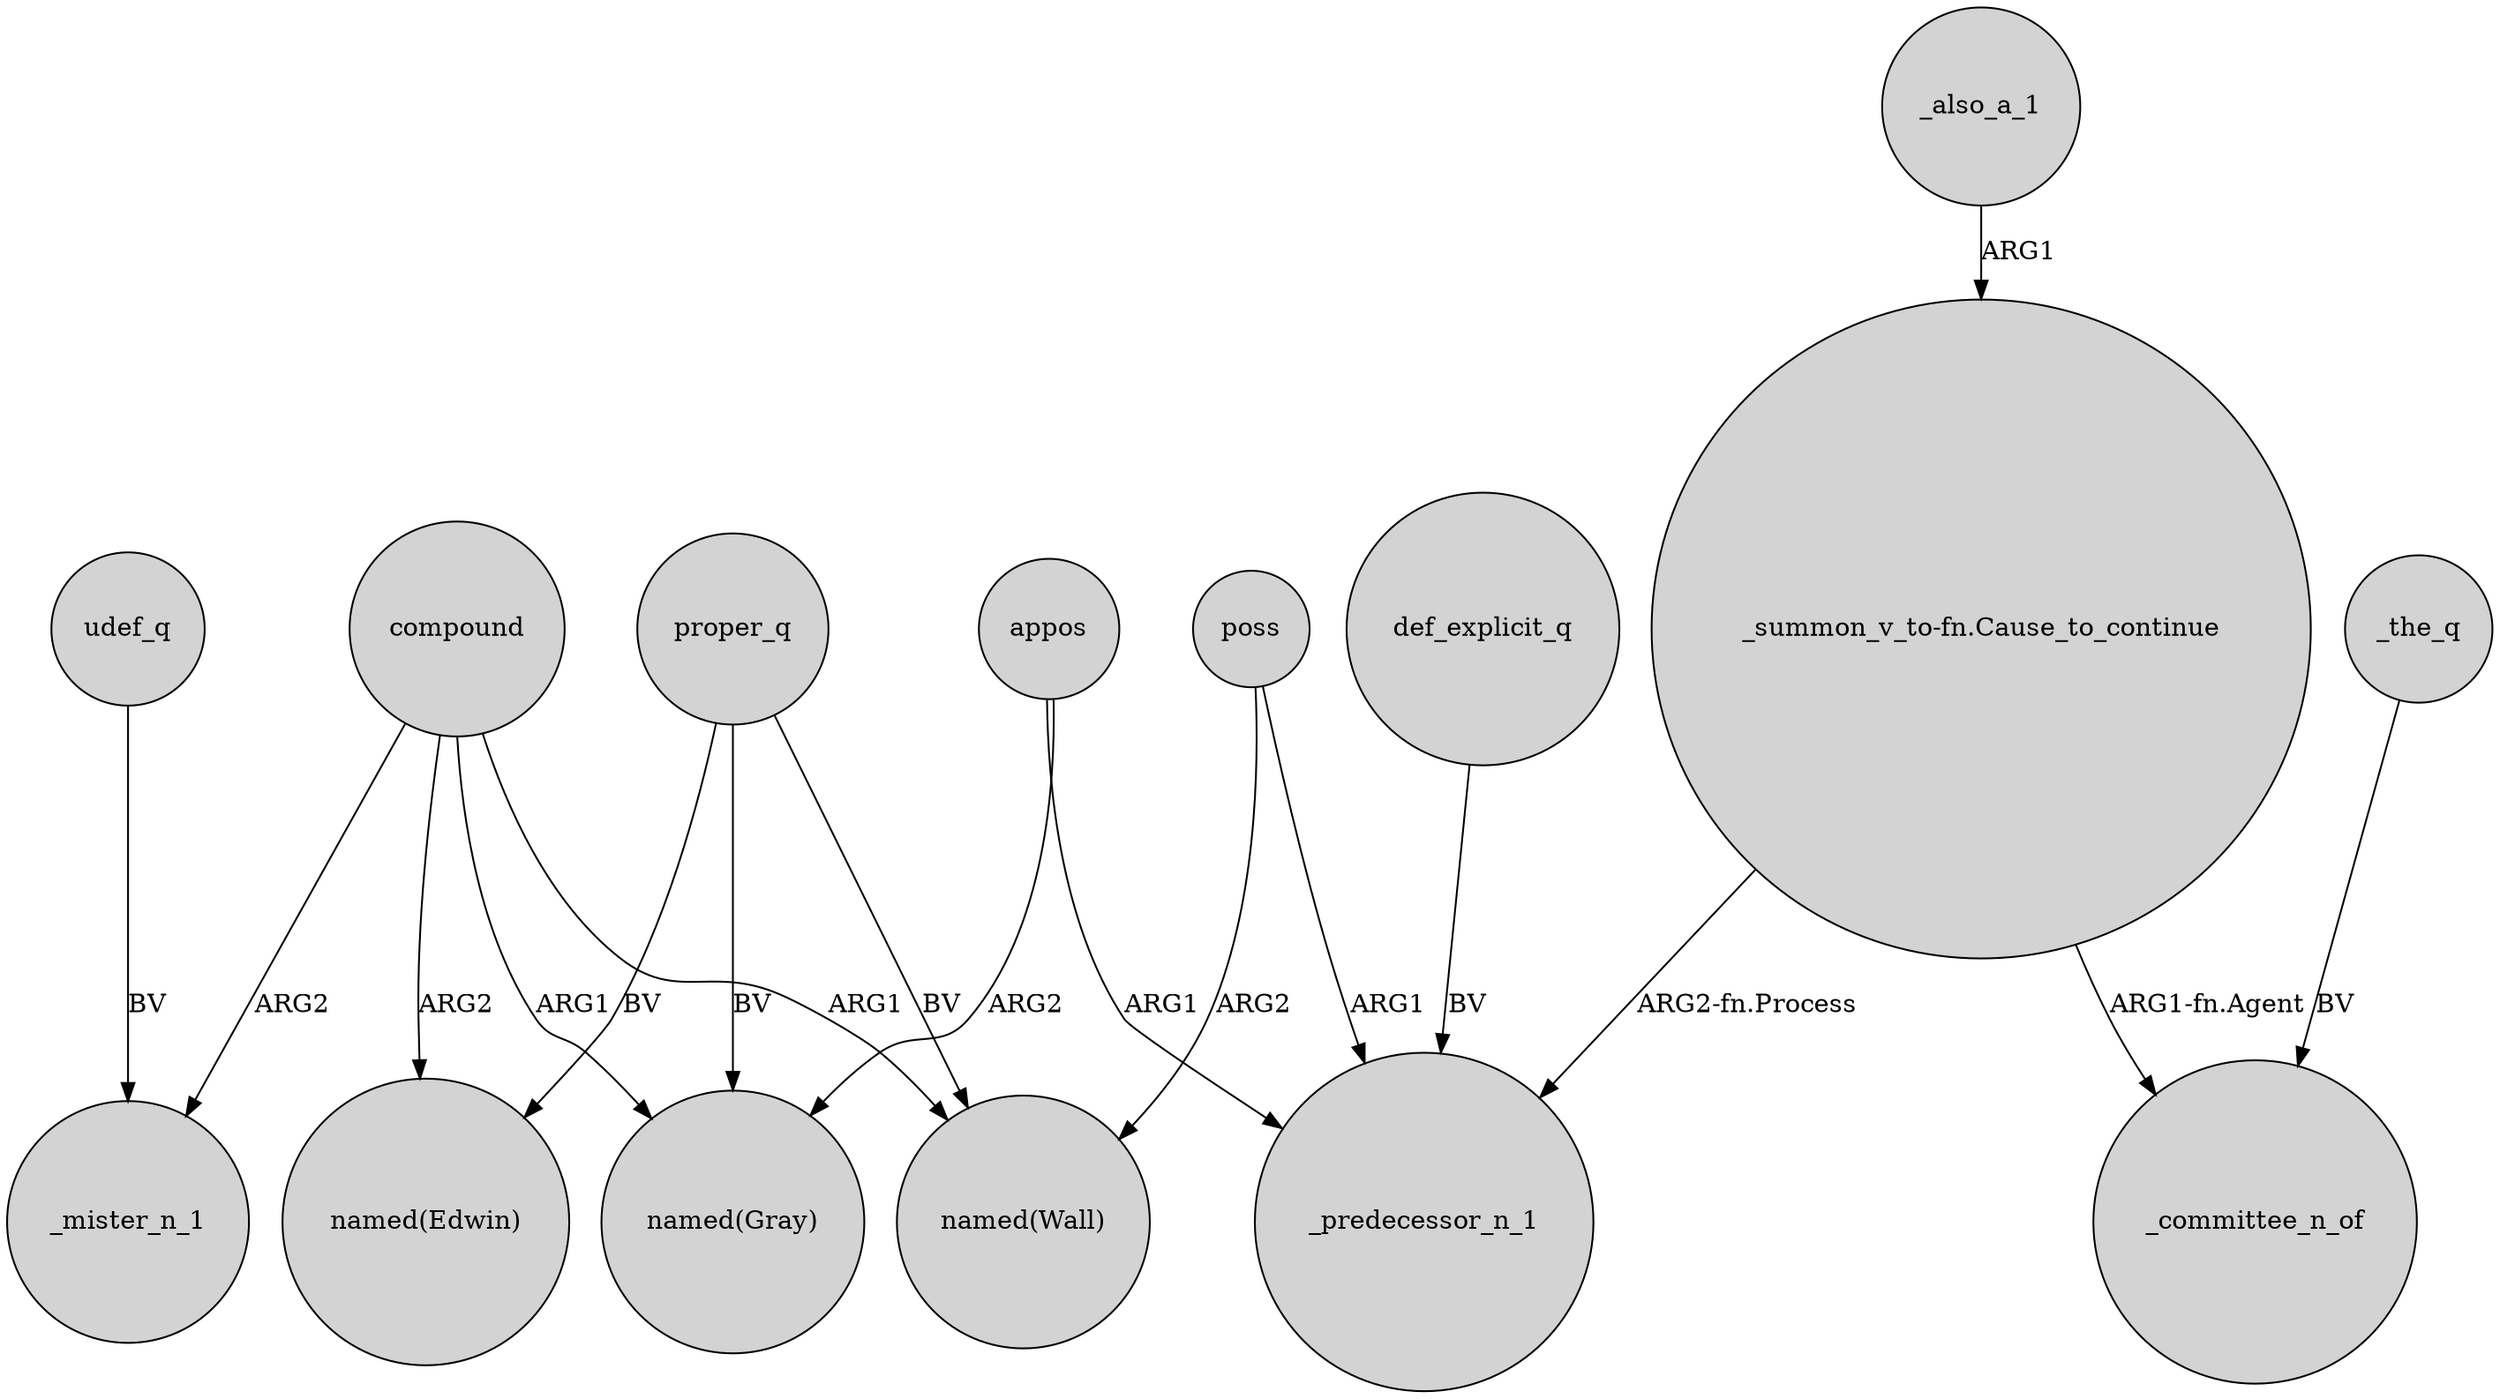 digraph {
	node [shape=circle style=filled]
	"_summon_v_to-fn.Cause_to_continue" -> _predecessor_n_1 [label="ARG2-fn.Process"]
	appos -> _predecessor_n_1 [label=ARG1]
	def_explicit_q -> _predecessor_n_1 [label=BV]
	"_summon_v_to-fn.Cause_to_continue" -> _committee_n_of [label="ARG1-fn.Agent"]
	compound -> _mister_n_1 [label=ARG2]
	compound -> "named(Edwin)" [label=ARG2]
	udef_q -> _mister_n_1 [label=BV]
	poss -> _predecessor_n_1 [label=ARG1]
	proper_q -> "named(Wall)" [label=BV]
	compound -> "named(Gray)" [label=ARG1]
	_the_q -> _committee_n_of [label=BV]
	appos -> "named(Gray)" [label=ARG2]
	poss -> "named(Wall)" [label=ARG2]
	proper_q -> "named(Gray)" [label=BV]
	proper_q -> "named(Edwin)" [label=BV]
	_also_a_1 -> "_summon_v_to-fn.Cause_to_continue" [label=ARG1]
	compound -> "named(Wall)" [label=ARG1]
}
